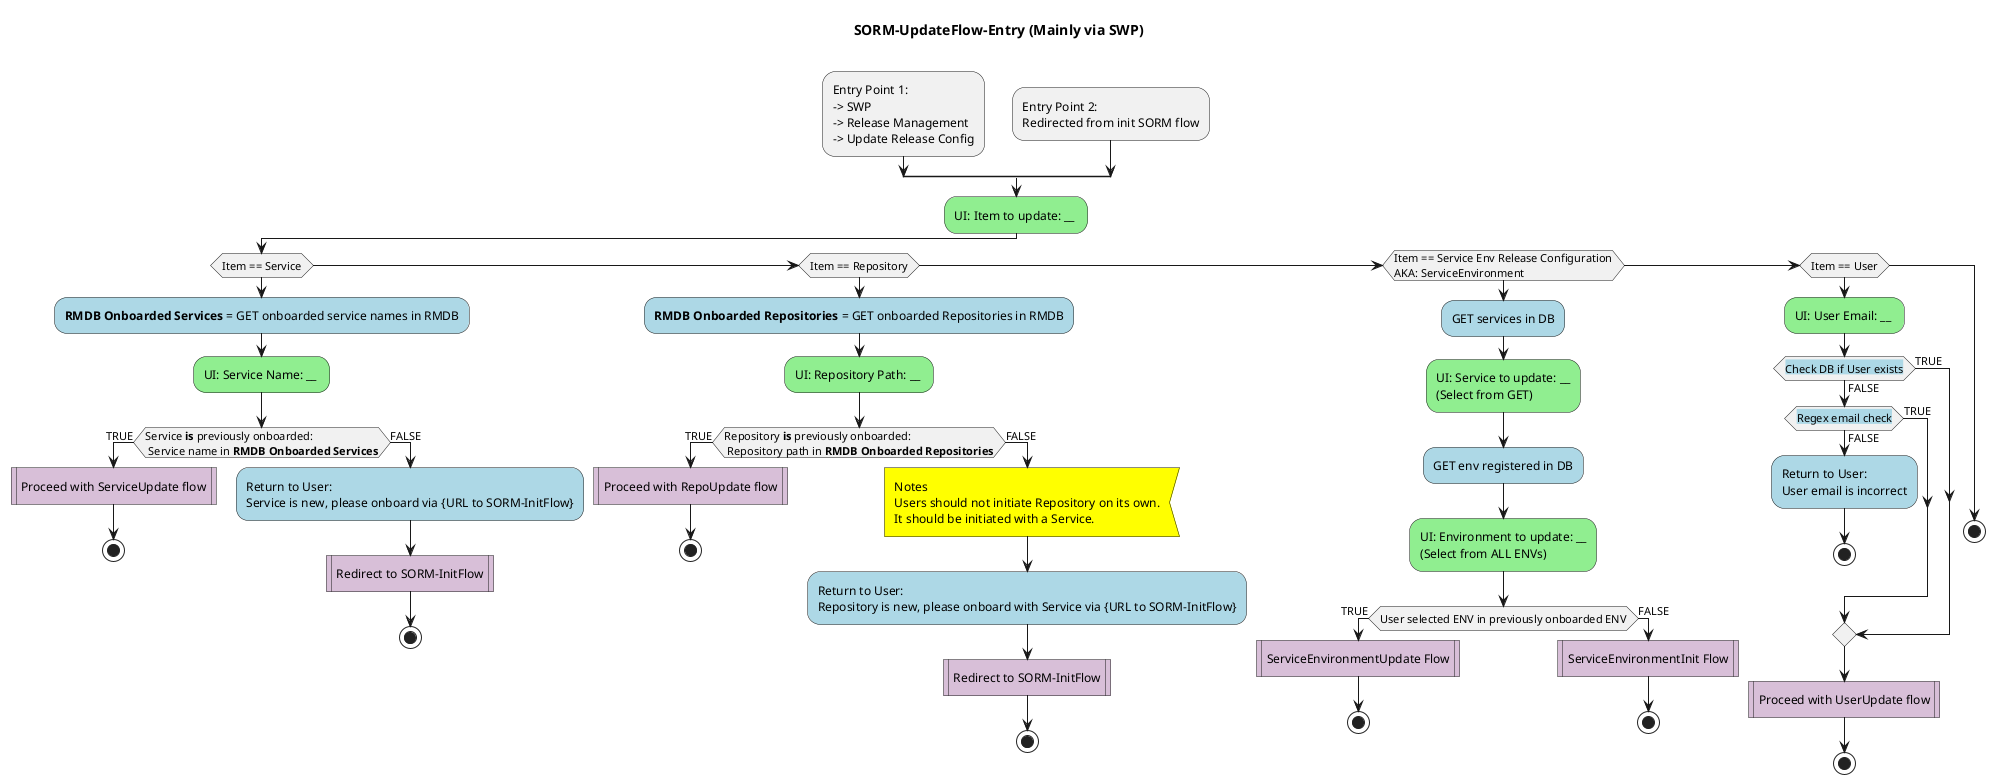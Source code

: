@startuml
title SORM-UpdateFlow-Entry (Mainly via SWP)

split
    -[hidden]->
    :Entry Point 1:\n-> SWP\n-> Release Management\n-> Update Release Config;
split again
    -[hidden]->
    :Entry Point 2:\nRedirected from init SORM flow;
end split

#LightGreen:UI: Item to update: __ ;

if (Item == Service) then
    #LightBlue:<b>RMDB Onboarded Services</b> = GET onboarded service names in RMDB;
    #LightGreen:UI: Service Name: __ ;

    if (Service <b>is</b> previously onboarded:\n Service name in <b>RMDB Onboarded Services</b>) then (TRUE)
        #Thistle:Proceed with ServiceUpdate flow|
        stop
    else (FALSE)
        #LightBlue:Return to User:\nService is new, please onboard via {URL to SORM-InitFlow};
        #Thistle:Redirect to SORM-InitFlow|
        stop
    endif
elseif (Item == Repository)
    #LightBlue:<b>RMDB Onboarded Repositories</b> = GET onboarded Repositories in RMDB;
    #LightGreen:UI: Repository Path: __ ;
    if (Repository <b>is</b> previously onboarded:\n Repository path in <b>RMDB Onboarded Repositories</b>) then (TRUE)
        #Thistle:Proceed with RepoUpdate flow|
        stop
    else (FALSE)
        #Yellow:Notes\nUsers should not initiate Repository on its own.\nIt should be initiated with a Service.<
        #LightBlue:Return to User:\nRepository is new, please onboard with Service via {URL to SORM-InitFlow};
        #Thistle:Redirect to SORM-InitFlow|
        stop
    endif
elseif (Item == Service Env Release Configuration\nAKA: ServiceEnvironment)
    #LightBlue:GET services in DB;
    #LightGreen:UI: Service to update: __\n(Select from GET);
    #LightBlue:GET env registered in DB;    
    #LightGreen:UI: Environment to update: __\n(Select from ALL ENVs);
    if (User selected ENV in previously onboarded ENV) then (TRUE) 
        #Thistle:ServiceEnvironmentUpdate Flow|
        stop
    else (FALSE)
        #Thistle:ServiceEnvironmentInit Flow|
        stop
    endif
elseif (Item == User)
    ' :Item == User]
    #LightGreen:UI: User Email: __ ;
    if (<back:lightblue>Check DB if User exists) then (TRUE)
    else (FALSE)
        if (<back:lightblue>Regex email check) then (TRUE)
        else (FALSE)
            #LightBlue:Return to User:\nUser email is incorrect;
            stop
        endif
    endif
    #Thistle:Proceed with UserUpdate flow|
    stop
else
    stop
endif


@enduml
